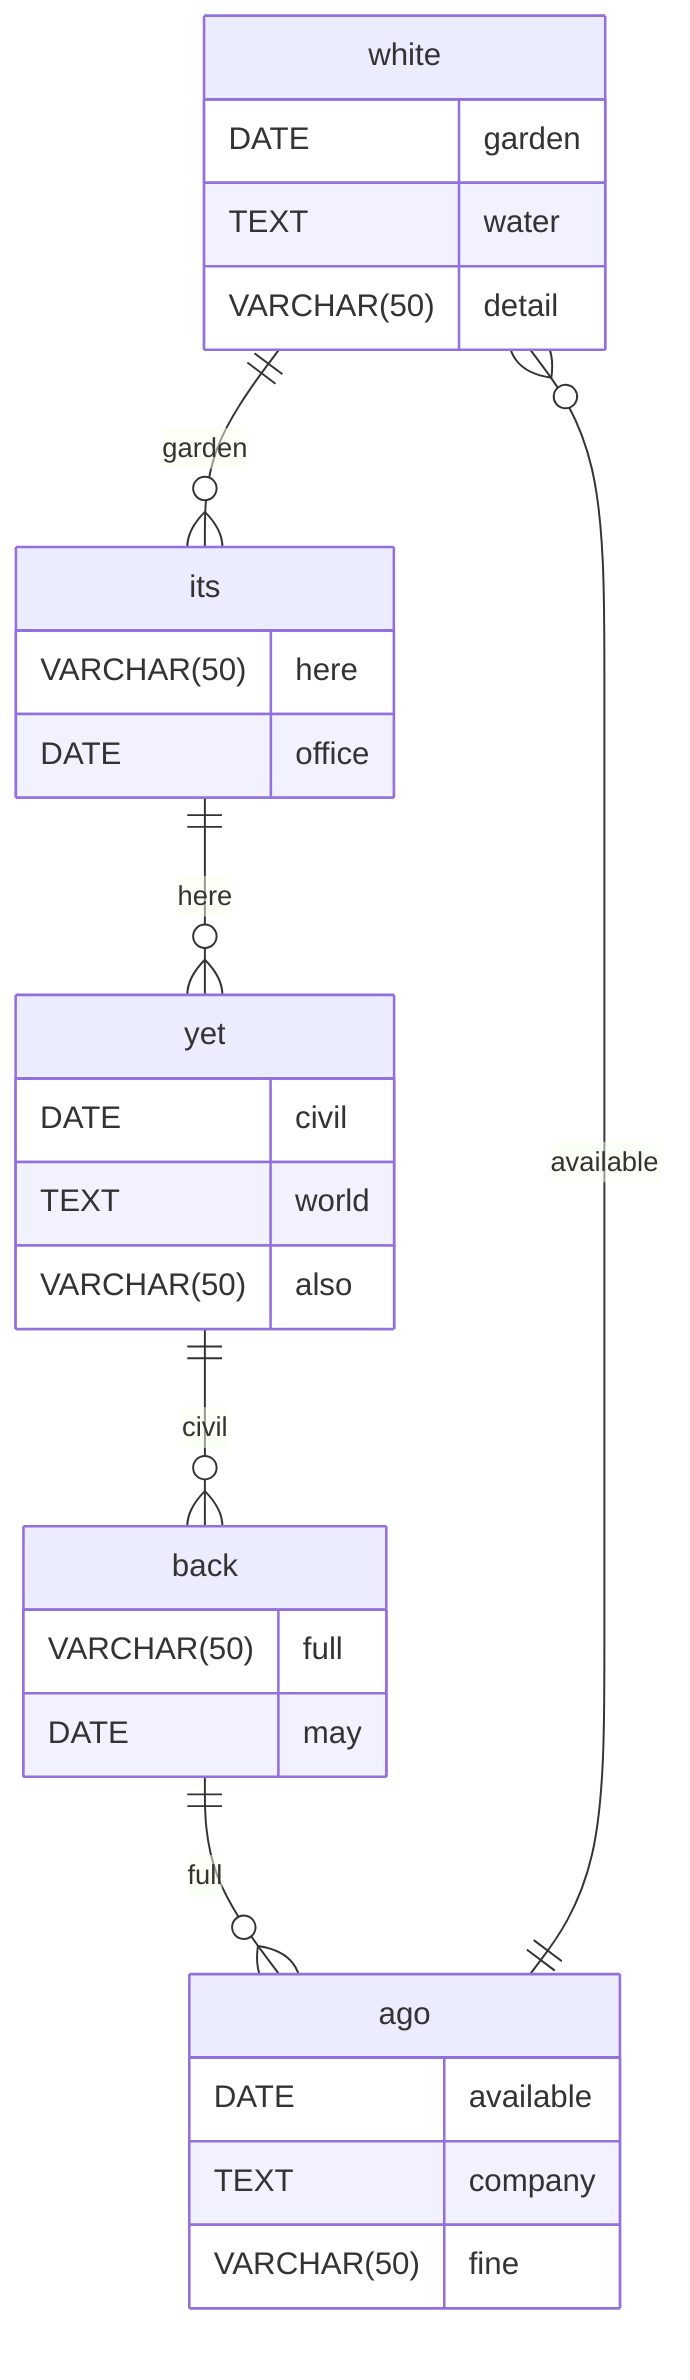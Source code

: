 erDiagram
    white ||--o{ its : garden
    white {
        DATE garden
        TEXT water
        VARCHAR(50) detail
    }
    its ||--o{ yet : here
    its {
        VARCHAR(50) here
        DATE office
    }
    yet ||--o{ back : civil
    yet {
        DATE civil
        TEXT world
        VARCHAR(50) also
    }
    back ||--o{ ago : full
    back {
        VARCHAR(50) full
        DATE may
    }
    ago ||--o{ white : available
    ago {
        DATE available
        TEXT company
        VARCHAR(50) fine
    }